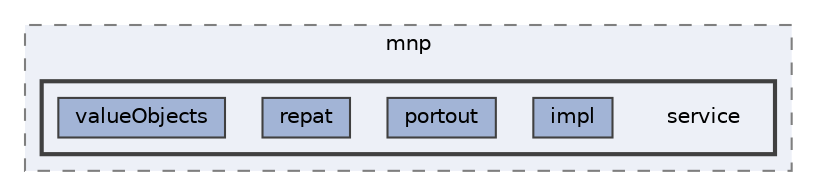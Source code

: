 digraph "repository/mnp/src/main/java/com/sterlite/cal/mnp/service"
{
 // LATEX_PDF_SIZE
  bgcolor="transparent";
  edge [fontname=Helvetica,fontsize=10,labelfontname=Helvetica,labelfontsize=10];
  node [fontname=Helvetica,fontsize=10,shape=box,height=0.2,width=0.4];
  compound=true
  subgraph clusterdir_2ba090eb009818682dbdaa59020602c0 {
    graph [ bgcolor="#edf0f7", pencolor="grey50", label="mnp", fontname=Helvetica,fontsize=10 style="filled,dashed", URL="dir_2ba090eb009818682dbdaa59020602c0.html",tooltip=""]
  subgraph clusterdir_d827e046a1fdfe53dee1477b35fbc7b1 {
    graph [ bgcolor="#edf0f7", pencolor="grey25", label="", fontname=Helvetica,fontsize=10 style="filled,bold", URL="dir_d827e046a1fdfe53dee1477b35fbc7b1.html",tooltip=""]
    dir_d827e046a1fdfe53dee1477b35fbc7b1 [shape=plaintext, label="service"];
  dir_9ee0518efa27a31b47dba01e59a9d16a [label="impl", fillcolor="#a2b4d6", color="grey25", style="filled", URL="dir_9ee0518efa27a31b47dba01e59a9d16a.html",tooltip=""];
  dir_2d8d483b34ee87ed92cd0c2eb69f1e56 [label="portout", fillcolor="#a2b4d6", color="grey25", style="filled", URL="dir_2d8d483b34ee87ed92cd0c2eb69f1e56.html",tooltip=""];
  dir_e3304d759a9c19d9c61c82aa08676cea [label="repat", fillcolor="#a2b4d6", color="grey25", style="filled", URL="dir_e3304d759a9c19d9c61c82aa08676cea.html",tooltip=""];
  dir_dca2899c7ea763c53617324618f227a1 [label="valueObjects", fillcolor="#a2b4d6", color="grey25", style="filled", URL="dir_dca2899c7ea763c53617324618f227a1.html",tooltip=""];
  }
  }
}
